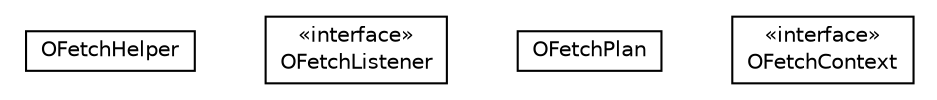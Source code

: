 #!/usr/local/bin/dot
#
# Class diagram 
# Generated by UMLGraph version R5_6-24-gf6e263 (http://www.umlgraph.org/)
#

digraph G {
	edge [fontname="Helvetica",fontsize=10,labelfontname="Helvetica",labelfontsize=10];
	node [fontname="Helvetica",fontsize=10,shape=plaintext];
	nodesep=0.25;
	ranksep=0.5;
	// com.orientechnologies.orient.core.fetch.OFetchHelper
	c429422 [label=<<table title="com.orientechnologies.orient.core.fetch.OFetchHelper" border="0" cellborder="1" cellspacing="0" cellpadding="2" port="p" href="./OFetchHelper.html">
		<tr><td><table border="0" cellspacing="0" cellpadding="1">
<tr><td align="center" balign="center"> OFetchHelper </td></tr>
		</table></td></tr>
		</table>>, URL="./OFetchHelper.html", fontname="Helvetica", fontcolor="black", fontsize=10.0];
	// com.orientechnologies.orient.core.fetch.OFetchListener
	c429423 [label=<<table title="com.orientechnologies.orient.core.fetch.OFetchListener" border="0" cellborder="1" cellspacing="0" cellpadding="2" port="p" href="./OFetchListener.html">
		<tr><td><table border="0" cellspacing="0" cellpadding="1">
<tr><td align="center" balign="center"> &#171;interface&#187; </td></tr>
<tr><td align="center" balign="center"> OFetchListener </td></tr>
		</table></td></tr>
		</table>>, URL="./OFetchListener.html", fontname="Helvetica", fontcolor="black", fontsize=10.0];
	// com.orientechnologies.orient.core.fetch.OFetchPlan
	c429424 [label=<<table title="com.orientechnologies.orient.core.fetch.OFetchPlan" border="0" cellborder="1" cellspacing="0" cellpadding="2" port="p" href="./OFetchPlan.html">
		<tr><td><table border="0" cellspacing="0" cellpadding="1">
<tr><td align="center" balign="center"> OFetchPlan </td></tr>
		</table></td></tr>
		</table>>, URL="./OFetchPlan.html", fontname="Helvetica", fontcolor="black", fontsize=10.0];
	// com.orientechnologies.orient.core.fetch.OFetchContext
	c429425 [label=<<table title="com.orientechnologies.orient.core.fetch.OFetchContext" border="0" cellborder="1" cellspacing="0" cellpadding="2" port="p" href="./OFetchContext.html">
		<tr><td><table border="0" cellspacing="0" cellpadding="1">
<tr><td align="center" balign="center"> &#171;interface&#187; </td></tr>
<tr><td align="center" balign="center"> OFetchContext </td></tr>
		</table></td></tr>
		</table>>, URL="./OFetchContext.html", fontname="Helvetica", fontcolor="black", fontsize=10.0];
}

